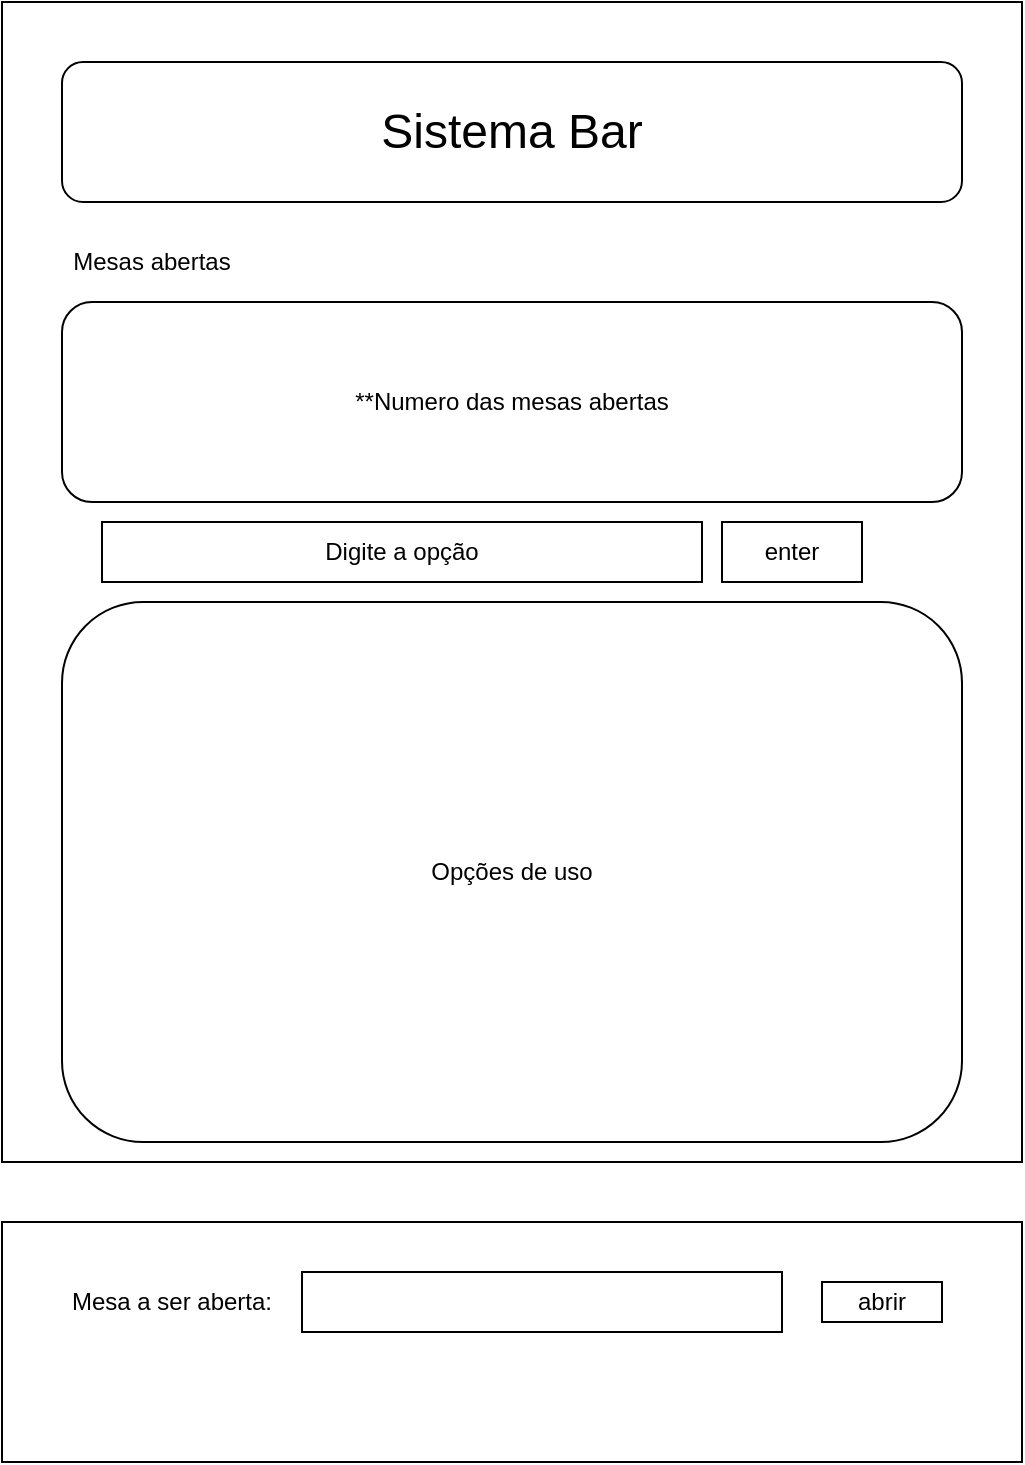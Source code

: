 <mxfile version="13.7.8" type="device"><diagram id="I5hj3lBT1Njj2CTrTWXo" name="Page-1"><mxGraphModel dx="942" dy="582" grid="1" gridSize="10" guides="1" tooltips="1" connect="1" arrows="1" fold="1" page="1" pageScale="1" pageWidth="850" pageHeight="1100" math="0" shadow="0"><root><mxCell id="0"/><mxCell id="1" parent="0"/><mxCell id="56qekVQ9ZGNi6djCmHQS-6" value="" style="rounded=0;whiteSpace=wrap;html=1;" vertex="1" parent="1"><mxGeometry x="170" width="510" height="580" as="geometry"/></mxCell><mxCell id="56qekVQ9ZGNi6djCmHQS-1" value="&lt;font style=&quot;font-size: 24px&quot;&gt;Sistema Bar&lt;/font&gt;" style="rounded=1;whiteSpace=wrap;html=1;" vertex="1" parent="1"><mxGeometry x="200" y="30" width="450" height="70" as="geometry"/></mxCell><mxCell id="56qekVQ9ZGNi6djCmHQS-2" value="**Numero das mesas abertas" style="rounded=1;whiteSpace=wrap;html=1;" vertex="1" parent="1"><mxGeometry x="200" y="150" width="450" height="100" as="geometry"/></mxCell><mxCell id="56qekVQ9ZGNi6djCmHQS-3" value="Mesas abertas" style="text;html=1;strokeColor=none;fillColor=none;align=center;verticalAlign=middle;whiteSpace=wrap;rounded=0;" vertex="1" parent="1"><mxGeometry x="200" y="120" width="90" height="20" as="geometry"/></mxCell><mxCell id="56qekVQ9ZGNi6djCmHQS-4" value="Opções de uso" style="rounded=1;whiteSpace=wrap;html=1;" vertex="1" parent="1"><mxGeometry x="200" y="300" width="450" height="270" as="geometry"/></mxCell><mxCell id="56qekVQ9ZGNi6djCmHQS-7" value="" style="rounded=0;whiteSpace=wrap;html=1;" vertex="1" parent="1"><mxGeometry x="170" y="610" width="510" height="120" as="geometry"/></mxCell><mxCell id="56qekVQ9ZGNi6djCmHQS-8" value="Mesa a ser aberta:" style="text;html=1;strokeColor=none;fillColor=none;align=center;verticalAlign=middle;whiteSpace=wrap;rounded=0;" vertex="1" parent="1"><mxGeometry x="200" y="640" width="110" height="20" as="geometry"/></mxCell><mxCell id="56qekVQ9ZGNi6djCmHQS-9" value="" style="rounded=0;whiteSpace=wrap;html=1;" vertex="1" parent="1"><mxGeometry x="320" y="635" width="240" height="30" as="geometry"/></mxCell><mxCell id="56qekVQ9ZGNi6djCmHQS-10" value="abrir" style="rounded=0;whiteSpace=wrap;html=1;" vertex="1" parent="1"><mxGeometry x="580" y="640" width="60" height="20" as="geometry"/></mxCell><mxCell id="56qekVQ9ZGNi6djCmHQS-11" value="Digite a opção" style="rounded=0;whiteSpace=wrap;html=1;" vertex="1" parent="1"><mxGeometry x="220" y="260" width="300" height="30" as="geometry"/></mxCell><mxCell id="56qekVQ9ZGNi6djCmHQS-12" value="enter" style="rounded=0;whiteSpace=wrap;html=1;" vertex="1" parent="1"><mxGeometry x="530" y="260" width="70" height="30" as="geometry"/></mxCell></root></mxGraphModel></diagram></mxfile>